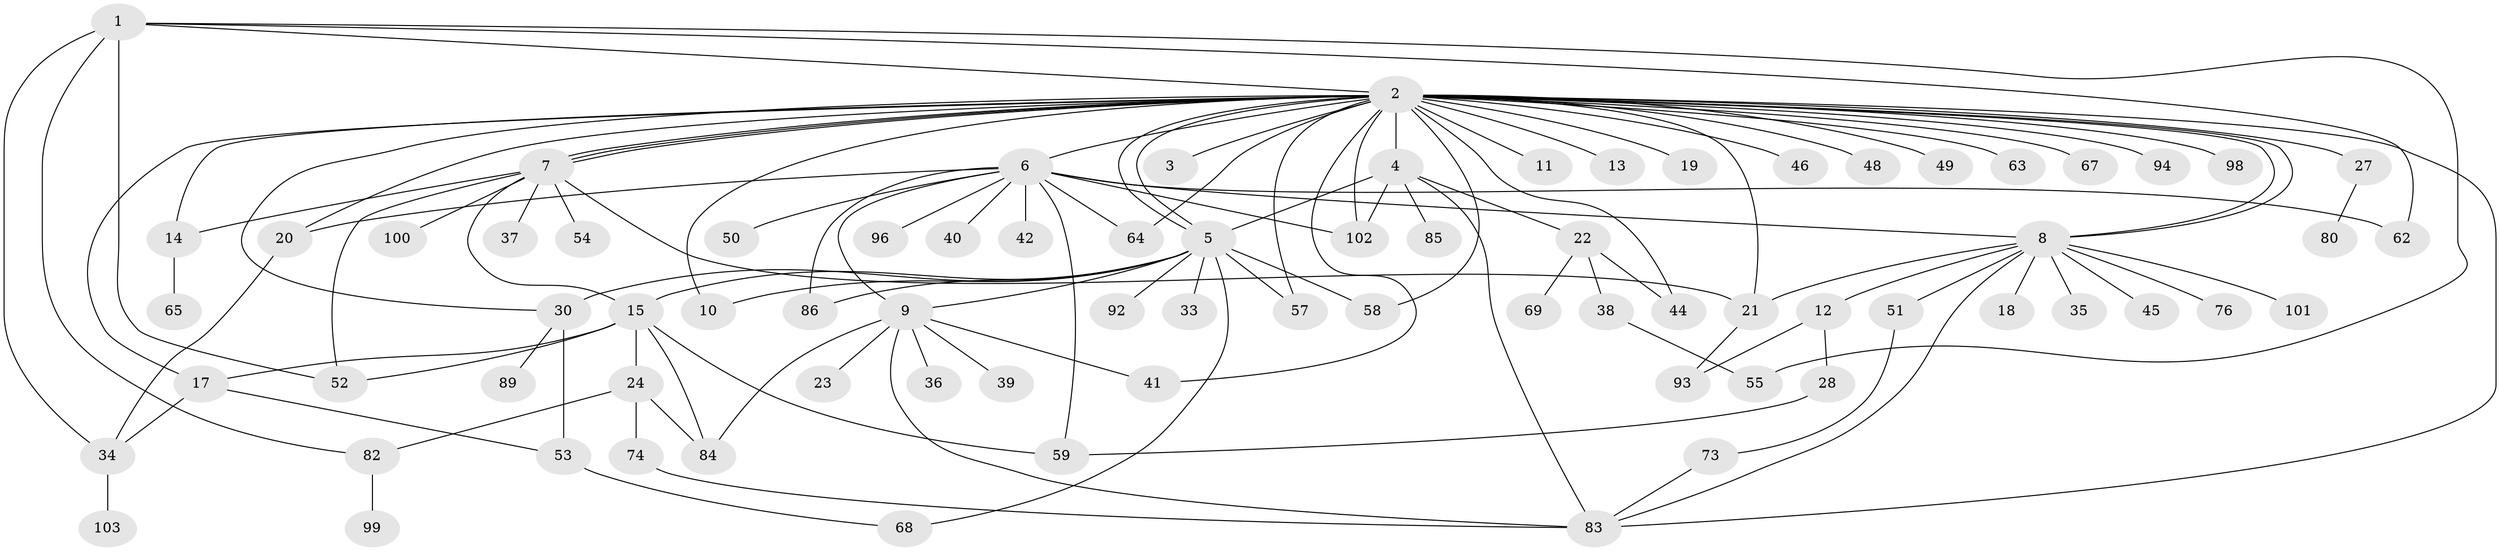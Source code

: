 // original degree distribution, {7: 0.02912621359223301, 39: 0.009708737864077669, 1: 0.44660194174757284, 6: 0.019417475728155338, 8: 0.009708737864077669, 14: 0.009708737864077669, 11: 0.019417475728155338, 2: 0.20388349514563106, 4: 0.05825242718446602, 3: 0.1553398058252427, 9: 0.009708737864077669, 5: 0.02912621359223301}
// Generated by graph-tools (version 1.1) at 2025/11/02/27/25 16:11:09]
// undirected, 77 vertices, 118 edges
graph export_dot {
graph [start="1"]
  node [color=gray90,style=filled];
  1 [super="+66"];
  2 [super="+26"];
  3;
  4 [super="+47"];
  5 [super="+16"];
  6 [super="+71"];
  7 [super="+25"];
  8 [super="+32"];
  9 [super="+77"];
  10;
  11;
  12 [super="+43"];
  13;
  14;
  15 [super="+97"];
  17 [super="+72"];
  18;
  19;
  20 [super="+70"];
  21 [super="+87"];
  22;
  23;
  24 [super="+29"];
  27;
  28 [super="+56"];
  30 [super="+31"];
  33;
  34 [super="+61"];
  35;
  36 [super="+60"];
  37;
  38;
  39;
  40;
  41;
  42;
  44;
  45;
  46;
  48;
  49;
  50;
  51 [super="+91"];
  52 [super="+81"];
  53 [super="+90"];
  54;
  55 [super="+78"];
  57;
  58 [super="+79"];
  59;
  62 [super="+75"];
  63;
  64;
  65;
  67;
  68;
  69;
  73;
  74;
  76;
  80;
  82 [super="+88"];
  83 [super="+95"];
  84;
  85;
  86;
  89;
  92;
  93;
  94;
  96;
  98;
  99;
  100;
  101;
  102;
  103;
  1 -- 2;
  1 -- 34 [weight=2];
  1 -- 62;
  1 -- 82;
  1 -- 55;
  1 -- 52;
  2 -- 3;
  2 -- 4;
  2 -- 5 [weight=2];
  2 -- 5;
  2 -- 6;
  2 -- 7;
  2 -- 7;
  2 -- 7;
  2 -- 8;
  2 -- 8;
  2 -- 10;
  2 -- 11;
  2 -- 13;
  2 -- 14;
  2 -- 17;
  2 -- 19;
  2 -- 20;
  2 -- 21;
  2 -- 27;
  2 -- 30;
  2 -- 41;
  2 -- 44;
  2 -- 46;
  2 -- 48;
  2 -- 49;
  2 -- 57;
  2 -- 58 [weight=2];
  2 -- 63;
  2 -- 64;
  2 -- 67;
  2 -- 94;
  2 -- 98;
  2 -- 102;
  2 -- 83;
  4 -- 5;
  4 -- 22;
  4 -- 85;
  4 -- 102;
  4 -- 83;
  5 -- 15;
  5 -- 30 [weight=2];
  5 -- 57;
  5 -- 58;
  5 -- 33;
  5 -- 68;
  5 -- 10;
  5 -- 86;
  5 -- 92;
  5 -- 9;
  6 -- 8;
  6 -- 9;
  6 -- 20;
  6 -- 40;
  6 -- 42;
  6 -- 50;
  6 -- 59;
  6 -- 62;
  6 -- 64;
  6 -- 86;
  6 -- 96;
  6 -- 102;
  7 -- 14;
  7 -- 15;
  7 -- 37;
  7 -- 52;
  7 -- 54;
  7 -- 100;
  7 -- 21;
  8 -- 12;
  8 -- 18;
  8 -- 21;
  8 -- 35;
  8 -- 45;
  8 -- 76;
  8 -- 101;
  8 -- 51;
  8 -- 83;
  9 -- 23;
  9 -- 36;
  9 -- 39;
  9 -- 41;
  9 -- 84;
  9 -- 83;
  12 -- 28;
  12 -- 93;
  14 -- 65;
  15 -- 17;
  15 -- 24;
  15 -- 59;
  15 -- 84;
  15 -- 52;
  17 -- 34 [weight=2];
  17 -- 53;
  20 -- 34;
  21 -- 93;
  22 -- 38;
  22 -- 44;
  22 -- 69;
  24 -- 74;
  24 -- 82;
  24 -- 84;
  27 -- 80;
  28 -- 59;
  30 -- 53;
  30 -- 89;
  34 -- 103;
  38 -- 55;
  51 -- 73;
  53 -- 68;
  73 -- 83;
  74 -- 83;
  82 -- 99;
}
